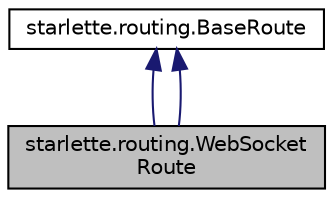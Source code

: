 digraph "starlette.routing.WebSocketRoute"
{
 // LATEX_PDF_SIZE
  edge [fontname="Helvetica",fontsize="10",labelfontname="Helvetica",labelfontsize="10"];
  node [fontname="Helvetica",fontsize="10",shape=record];
  Node1 [label="starlette.routing.WebSocket\lRoute",height=0.2,width=0.4,color="black", fillcolor="grey75", style="filled", fontcolor="black",tooltip=" "];
  Node2 -> Node1 [dir="back",color="midnightblue",fontsize="10",style="solid",fontname="Helvetica"];
  Node2 [label="starlette.routing.BaseRoute",height=0.2,width=0.4,color="black", fillcolor="white", style="filled",URL="$classstarlette_1_1routing_1_1BaseRoute.html",tooltip=" "];
  Node2 -> Node1 [dir="back",color="midnightblue",fontsize="10",style="solid",fontname="Helvetica"];
}
